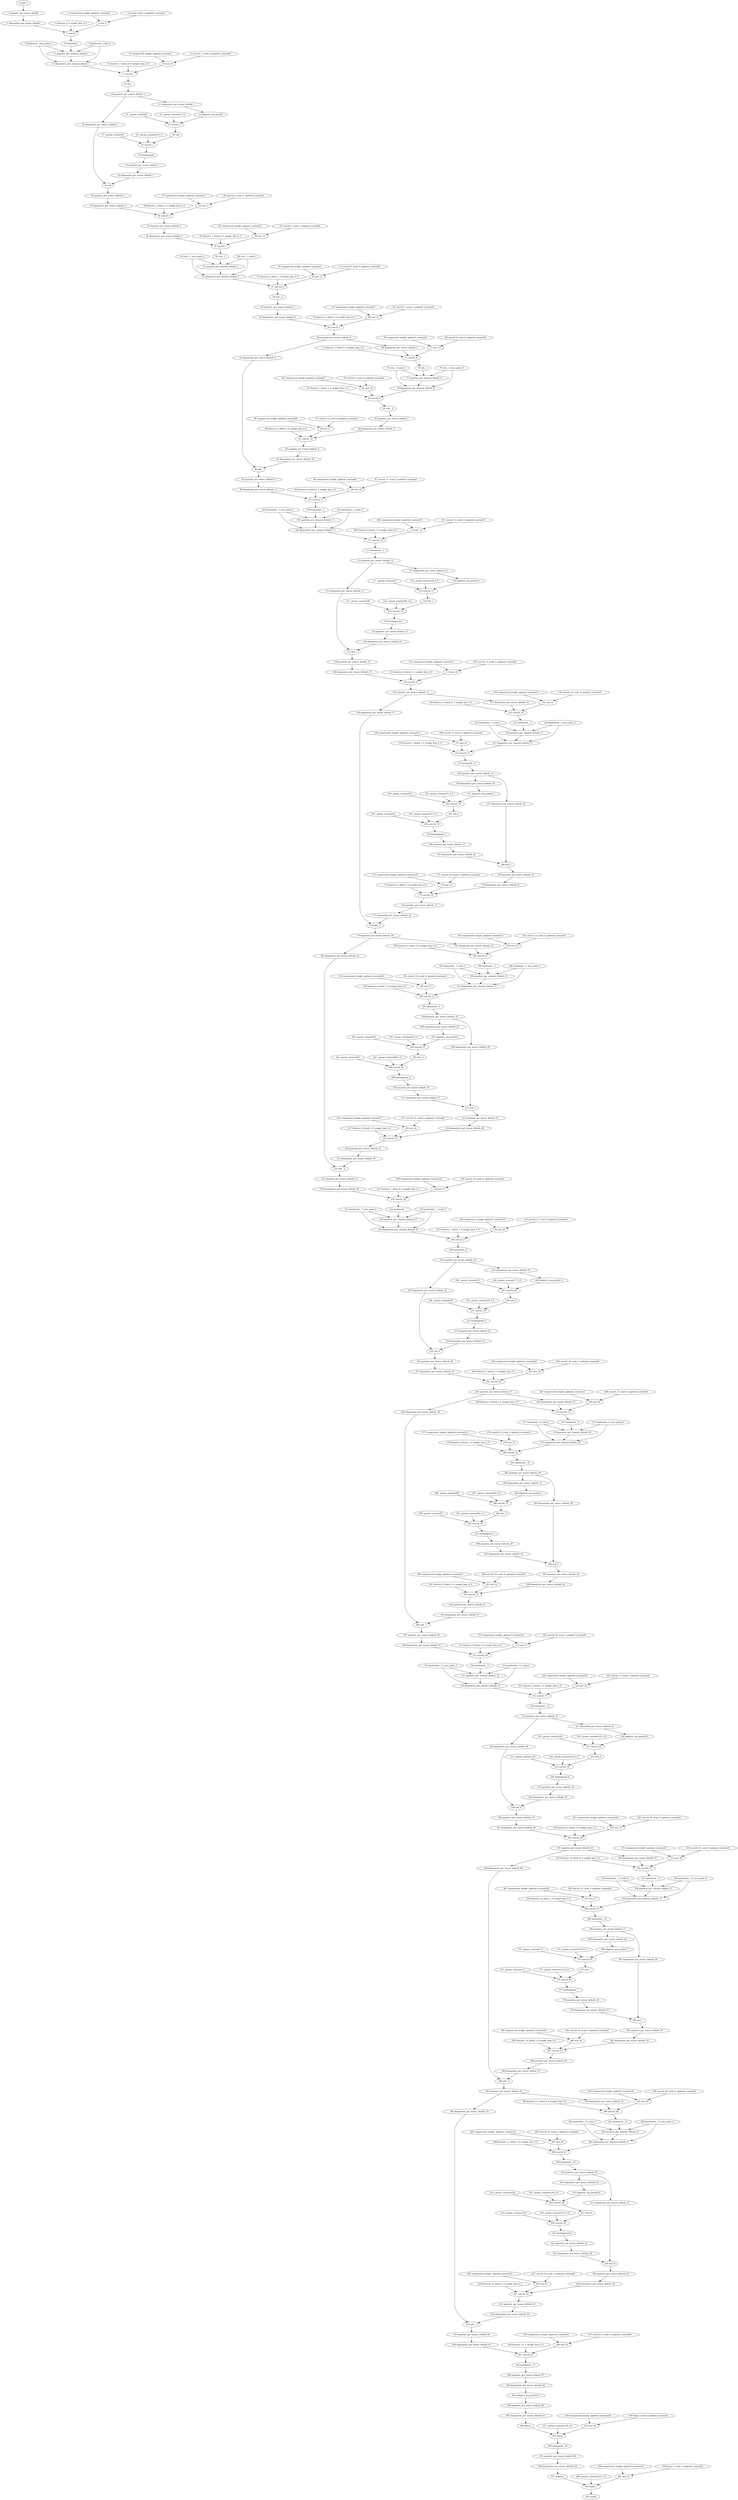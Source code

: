 strict digraph  {
"0 arg0_1" [id=0, type=input];
"1 quantize_per_tensor_default" [id=1, type=quantize_per_tensor];
"2 dequantize_per_tensor_default" [id=2, type=dequantize_per_tensor];
"3 conv2d_scale_0_updated_constant0" [id=3, type=get_attr];
"4 compressed_weight_updated_constant0" [id=4, type=get_attr];
"5 features_0_0_weight_bias_0_0" [id=5, type=get_attr];
"6 mul_9" [id=6, type=call_method];
"7 conv2d" [id=7, type=conv2d];
"8 hardswish__scale_0" [id=8, type=get_attr];
"9 hardswish__zero_point_0" [id=9, type=get_attr];
"10 hardswish_" [id=10, type=hardswish_];
"11 quantize_per_channel_default_1" [id=11, type=quantize_per_channel];
"12 dequantize_per_channel_default_1" [id=12, type=dequantize_per_channel];
"13 conv2d_1_scale_0_updated_constant0" [id=13, type=get_attr];
"14 compressed_weight_updated_constant1" [id=14, type=get_attr];
"15 features_1_block_0_0_weight_bias_0_0" [id=15, type=get_attr];
"16 mul_10" [id=16, type=call_method];
"17 conv2d_1" [id=17, type=conv2d];
"18 relu_" [id=18, type=relu_];
"19 quantize_per_tensor_default_1" [id=19, type=quantize_per_tensor];
"20 dequantize_per_tensor_default_2" [id=20, type=dequantize_per_tensor];
"21 dequantize_per_tensor_default_1" [id=21, type=dequantize_per_tensor];
"22 adaptive_avg_pool2d" [id=22, type=adaptive_avg_pool2d];
"23 _param_constant6" [id=23, type=get_attr];
"24 _param_constant7_0_0" [id=24, type=get_attr];
"25 conv2d_2" [id=25, type=conv2d];
"26 relu" [id=26, type=relu];
"27 _param_constant8" [id=27, type=get_attr];
"28 _param_constant9_0_0" [id=28, type=get_attr];
"29 conv2d_3" [id=29, type=conv2d];
"30 hardsigmoid" [id=30, type=hardsigmoid];
"31 quantize_per_tensor_default_2" [id=31, type=quantize_per_tensor];
"32 dequantize_per_tensor_default_3" [id=32, type=dequantize_per_tensor];
"33 mul" [id=33, type=mul];
"34 quantize_per_tensor_default_3" [id=34, type=quantize_per_tensor];
"35 dequantize_per_tensor_default_4" [id=35, type=dequantize_per_tensor];
"36 conv2d_4_scale_0_updated_constant0" [id=36, type=get_attr];
"37 compressed_weight_updated_constant2" [id=37, type=get_attr];
"38 features_1_block_2_0_weight_bias_0_0" [id=38, type=get_attr];
"39 mul_11" [id=39, type=call_method];
"40 conv2d_4" [id=40, type=conv2d];
"41 quantize_per_tensor_default_4" [id=41, type=quantize_per_tensor];
"42 dequantize_per_tensor_default_5" [id=42, type=dequantize_per_tensor];
"43 conv2d_5_scale_0_updated_constant0" [id=43, type=get_attr];
"44 compressed_weight_updated_constant3" [id=44, type=get_attr];
"45 features_2_block_0_0_weight_bias_0_0" [id=45, type=get_attr];
"46 mul_12" [id=46, type=call_method];
"47 conv2d_5" [id=47, type=conv2d];
"48 relu__1_scale_0" [id=48, type=get_attr];
"49 relu__1_zero_point_0" [id=49, type=get_attr];
"50 relu__1" [id=50, type=relu_];
"51 quantize_per_channel_default_5" [id=51, type=quantize_per_channel];
"52 dequantize_per_channel_default_5" [id=52, type=dequantize_per_channel];
"53 conv2d_6_scale_0_updated_constant0" [id=53, type=get_attr];
"54 compressed_weight_updated_constant4" [id=54, type=get_attr];
"55 features_2_block_1_0_weight_bias_0_0" [id=55, type=get_attr];
"56 mul_13" [id=56, type=call_method];
"57 conv2d_6" [id=57, type=conv2d];
"58 relu__2" [id=58, type=relu_];
"59 quantize_per_tensor_default_5" [id=59, type=quantize_per_tensor];
"60 dequantize_per_tensor_default_6" [id=60, type=dequantize_per_tensor];
"61 conv2d_7_scale_0_updated_constant0" [id=61, type=get_attr];
"62 compressed_weight_updated_constant5" [id=62, type=get_attr];
"63 features_2_block_2_0_weight_bias_0_0" [id=63, type=get_attr];
"64 mul_14" [id=64, type=call_method];
"65 conv2d_7" [id=65, type=conv2d];
"66 quantize_per_tensor_default_6" [id=66, type=quantize_per_tensor];
"67 dequantize_per_tensor_default_8" [id=67, type=dequantize_per_tensor];
"68 dequantize_per_tensor_default_7" [id=68, type=dequantize_per_tensor];
"69 conv2d_8_scale_0_updated_constant0" [id=69, type=get_attr];
"70 compressed_weight_updated_constant6" [id=70, type=get_attr];
"71 features_3_block_0_0_weight_bias_0_0" [id=71, type=get_attr];
"72 mul_15" [id=72, type=call_method];
"73 conv2d_8" [id=73, type=conv2d];
"74 relu__3_scale_0" [id=74, type=get_attr];
"75 relu__3_zero_point_0" [id=75, type=get_attr];
"76 relu__3" [id=76, type=relu_];
"77 quantize_per_channel_default_9" [id=77, type=quantize_per_channel];
"78 dequantize_per_channel_default_9" [id=78, type=dequantize_per_channel];
"79 conv2d_9_scale_0_updated_constant0" [id=79, type=get_attr];
"80 compressed_weight_updated_constant7" [id=80, type=get_attr];
"81 features_3_block_1_0_weight_bias_0_0" [id=81, type=get_attr];
"82 mul_16" [id=82, type=call_method];
"83 conv2d_9" [id=83, type=conv2d];
"84 relu__4" [id=84, type=relu_];
"85 quantize_per_tensor_default_7" [id=85, type=quantize_per_tensor];
"86 dequantize_per_tensor_default_9" [id=86, type=dequantize_per_tensor];
"87 conv2d_10_scale_0_updated_constant0" [id=87, type=get_attr];
"88 compressed_weight_updated_constant8" [id=88, type=get_attr];
"89 features_3_block_2_0_weight_bias_0_0" [id=89, type=get_attr];
"90 mul_17" [id=90, type=call_method];
"91 conv2d_10" [id=91, type=conv2d];
"92 quantize_per_tensor_default_8" [id=92, type=quantize_per_tensor];
"93 dequantize_per_tensor_default_10" [id=93, type=dequantize_per_tensor];
"94 add_" [id=94, type=add_];
"95 quantize_per_tensor_default_9" [id=95, type=quantize_per_tensor];
"96 dequantize_per_tensor_default_11" [id=96, type=dequantize_per_tensor];
"97 conv2d_11_scale_0_updated_constant0" [id=97, type=get_attr];
"98 compressed_weight_updated_constant9" [id=98, type=get_attr];
"99 features_4_block_0_0_weight_bias_0_0" [id=99, type=get_attr];
"100 mul_18" [id=100, type=call_method];
"101 conv2d_11" [id=101, type=conv2d];
"102 hardswish__1_scale_0" [id=102, type=get_attr];
"103 hardswish__1_zero_point_0" [id=103, type=get_attr];
"104 hardswish__1" [id=104, type=hardswish_];
"105 quantize_per_channel_default_13" [id=105, type=quantize_per_channel];
"106 dequantize_per_channel_default_13" [id=106, type=dequantize_per_channel];
"107 conv2d_12_scale_0_updated_constant0" [id=107, type=get_attr];
"108 compressed_weight_updated_constant10" [id=108, type=get_attr];
"109 features_4_block_1_0_weight_bias_0_0" [id=109, type=get_attr];
"110 mul_19" [id=110, type=call_method];
"111 conv2d_12" [id=111, type=conv2d];
"112 hardswish__2" [id=112, type=hardswish_];
"113 quantize_per_tensor_default_10" [id=113, type=quantize_per_tensor];
"114 dequantize_per_tensor_default_13" [id=114, type=dequantize_per_tensor];
"115 dequantize_per_tensor_default_12" [id=115, type=dequantize_per_tensor];
"116 adaptive_avg_pool2d_1" [id=116, type=adaptive_avg_pool2d];
"117 _param_constant37" [id=117, type=get_attr];
"118 _param_constant38_0_0" [id=118, type=get_attr];
"119 conv2d_13" [id=119, type=conv2d];
"120 relu_1" [id=120, type=relu];
"121 _param_constant39" [id=121, type=get_attr];
"122 _param_constant40_0_0" [id=122, type=get_attr];
"123 conv2d_14" [id=123, type=conv2d];
"124 hardsigmoid_1" [id=124, type=hardsigmoid];
"125 quantize_per_tensor_default_11" [id=125, type=quantize_per_tensor];
"126 dequantize_per_tensor_default_14" [id=126, type=dequantize_per_tensor];
"127 mul_1" [id=127, type=mul];
"128 quantize_per_tensor_default_12" [id=128, type=quantize_per_tensor];
"129 dequantize_per_tensor_default_15" [id=129, type=dequantize_per_tensor];
"130 conv2d_15_scale_0_updated_constant0" [id=130, type=get_attr];
"131 compressed_weight_updated_constant11" [id=131, type=get_attr];
"132 features_4_block_3_0_weight_bias_0_0" [id=132, type=get_attr];
"133 mul_20" [id=133, type=call_method];
"134 conv2d_15" [id=134, type=conv2d];
"135 quantize_per_tensor_default_13" [id=135, type=quantize_per_tensor];
"136 dequantize_per_tensor_default_17" [id=136, type=dequantize_per_tensor];
"137 dequantize_per_tensor_default_16" [id=137, type=dequantize_per_tensor];
"138 conv2d_16_scale_0_updated_constant0" [id=138, type=get_attr];
"139 compressed_weight_updated_constant12" [id=139, type=get_attr];
"140 features_5_block_0_0_weight_bias_0_0" [id=140, type=get_attr];
"141 mul_21" [id=141, type=call_method];
"142 conv2d_16" [id=142, type=conv2d];
"143 hardswish__3_scale_0" [id=143, type=get_attr];
"144 hardswish__3_zero_point_0" [id=144, type=get_attr];
"145 hardswish__3" [id=145, type=hardswish_];
"146 quantize_per_channel_default_17" [id=146, type=quantize_per_channel];
"147 dequantize_per_channel_default_17" [id=147, type=dequantize_per_channel];
"148 conv2d_17_scale_0_updated_constant0" [id=148, type=get_attr];
"149 compressed_weight_updated_constant13" [id=149, type=get_attr];
"150 features_5_block_1_0_weight_bias_0_0" [id=150, type=get_attr];
"151 mul_22" [id=151, type=call_method];
"152 conv2d_17" [id=152, type=conv2d];
"153 hardswish__4" [id=153, type=hardswish_];
"154 quantize_per_tensor_default_14" [id=154, type=quantize_per_tensor];
"155 dequantize_per_tensor_default_19" [id=155, type=dequantize_per_tensor];
"156 dequantize_per_tensor_default_18" [id=156, type=dequantize_per_tensor];
"157 adaptive_avg_pool2d_2" [id=157, type=adaptive_avg_pool2d];
"158 _param_constant50" [id=158, type=get_attr];
"159 _param_constant51_0_0" [id=159, type=get_attr];
"160 conv2d_18" [id=160, type=conv2d];
"161 relu_2" [id=161, type=relu];
"162 _param_constant52" [id=162, type=get_attr];
"163 _param_constant53_0_0" [id=163, type=get_attr];
"164 conv2d_19" [id=164, type=conv2d];
"165 hardsigmoid_2" [id=165, type=hardsigmoid];
"166 quantize_per_tensor_default_15" [id=166, type=quantize_per_tensor];
"167 dequantize_per_tensor_default_20" [id=167, type=dequantize_per_tensor];
"168 mul_2" [id=168, type=mul];
"169 quantize_per_tensor_default_16" [id=169, type=quantize_per_tensor];
"170 dequantize_per_tensor_default_21" [id=170, type=dequantize_per_tensor];
"171 conv2d_20_scale_0_updated_constant0" [id=171, type=get_attr];
"172 compressed_weight_updated_constant14" [id=172, type=get_attr];
"173 features_5_block_3_0_weight_bias_0_0" [id=173, type=get_attr];
"174 mul_23" [id=174, type=call_method];
"175 conv2d_20" [id=175, type=conv2d];
"176 quantize_per_tensor_default_17" [id=176, type=quantize_per_tensor];
"177 dequantize_per_tensor_default_22" [id=177, type=dequantize_per_tensor];
"178 add__1" [id=178, type=add_];
"179 quantize_per_tensor_default_18" [id=179, type=quantize_per_tensor];
"180 dequantize_per_tensor_default_24" [id=180, type=dequantize_per_tensor];
"181 dequantize_per_tensor_default_23" [id=181, type=dequantize_per_tensor];
"182 conv2d_21_scale_0_updated_constant0" [id=182, type=get_attr];
"183 compressed_weight_updated_constant15" [id=183, type=get_attr];
"184 features_6_block_0_0_weight_bias_0_0" [id=184, type=get_attr];
"185 mul_24" [id=185, type=call_method];
"186 conv2d_21" [id=186, type=conv2d];
"187 hardswish__5_scale_0" [id=187, type=get_attr];
"188 hardswish__5_zero_point_0" [id=188, type=get_attr];
"189 hardswish__5" [id=189, type=hardswish_];
"190 quantize_per_channel_default_21" [id=190, type=quantize_per_channel];
"191 dequantize_per_channel_default_21" [id=191, type=dequantize_per_channel];
"192 conv2d_22_scale_0_updated_constant0" [id=192, type=get_attr];
"193 compressed_weight_updated_constant16" [id=193, type=get_attr];
"194 features_6_block_1_0_weight_bias_0_0" [id=194, type=get_attr];
"195 mul_25" [id=195, type=call_method];
"196 conv2d_22" [id=196, type=conv2d];
"197 hardswish__6" [id=197, type=hardswish_];
"198 quantize_per_tensor_default_19" [id=198, type=quantize_per_tensor];
"199 dequantize_per_tensor_default_26" [id=199, type=dequantize_per_tensor];
"200 dequantize_per_tensor_default_25" [id=200, type=dequantize_per_tensor];
"201 adaptive_avg_pool2d_3" [id=201, type=adaptive_avg_pool2d];
"202 _param_constant63" [id=202, type=get_attr];
"203 _param_constant64_0_0" [id=203, type=get_attr];
"204 conv2d_23" [id=204, type=conv2d];
"205 relu_3" [id=205, type=relu];
"206 _param_constant65" [id=206, type=get_attr];
"207 _param_constant66_0_0" [id=207, type=get_attr];
"208 conv2d_24" [id=208, type=conv2d];
"209 hardsigmoid_3" [id=209, type=hardsigmoid];
"210 quantize_per_tensor_default_20" [id=210, type=quantize_per_tensor];
"211 dequantize_per_tensor_default_27" [id=211, type=dequantize_per_tensor];
"212 mul_3" [id=212, type=mul];
"213 quantize_per_tensor_default_21" [id=213, type=quantize_per_tensor];
"214 dequantize_per_tensor_default_28" [id=214, type=dequantize_per_tensor];
"215 conv2d_25_scale_0_updated_constant0" [id=215, type=get_attr];
"216 compressed_weight_updated_constant17" [id=216, type=get_attr];
"217 features_6_block_3_0_weight_bias_0_0" [id=217, type=get_attr];
"218 mul_26" [id=218, type=call_method];
"219 conv2d_25" [id=219, type=conv2d];
"220 quantize_per_tensor_default_22" [id=220, type=quantize_per_tensor];
"221 dequantize_per_tensor_default_29" [id=221, type=dequantize_per_tensor];
"222 add__2" [id=222, type=add_];
"223 quantize_per_tensor_default_23" [id=223, type=quantize_per_tensor];
"224 dequantize_per_tensor_default_30" [id=224, type=dequantize_per_tensor];
"225 conv2d_26_scale_0_updated_constant0" [id=225, type=get_attr];
"226 compressed_weight_updated_constant18" [id=226, type=get_attr];
"227 features_7_block_0_0_weight_bias_0_0" [id=227, type=get_attr];
"228 mul_27" [id=228, type=call_method];
"229 conv2d_26" [id=229, type=conv2d];
"230 hardswish__7_scale_0" [id=230, type=get_attr];
"231 hardswish__7_zero_point_0" [id=231, type=get_attr];
"232 hardswish__7" [id=232, type=hardswish_];
"233 quantize_per_channel_default_25" [id=233, type=quantize_per_channel];
"234 dequantize_per_channel_default_25" [id=234, type=dequantize_per_channel];
"235 conv2d_27_scale_0_updated_constant0" [id=235, type=get_attr];
"236 compressed_weight_updated_constant19" [id=236, type=get_attr];
"237 features_7_block_1_0_weight_bias_0_0" [id=237, type=get_attr];
"238 mul_28" [id=238, type=call_method];
"239 conv2d_27" [id=239, type=conv2d];
"240 hardswish__8" [id=240, type=hardswish_];
"241 quantize_per_tensor_default_24" [id=241, type=quantize_per_tensor];
"242 dequantize_per_tensor_default_32" [id=242, type=dequantize_per_tensor];
"243 dequantize_per_tensor_default_31" [id=243, type=dequantize_per_tensor];
"244 adaptive_avg_pool2d_4" [id=244, type=adaptive_avg_pool2d];
"245 _param_constant76" [id=245, type=get_attr];
"246 _param_constant77_0_0" [id=246, type=get_attr];
"247 conv2d_28" [id=247, type=conv2d];
"248 relu_4" [id=248, type=relu];
"249 _param_constant78" [id=249, type=get_attr];
"250 _param_constant79_0_0" [id=250, type=get_attr];
"251 conv2d_29" [id=251, type=conv2d];
"252 hardsigmoid_4" [id=252, type=hardsigmoid];
"253 quantize_per_tensor_default_25" [id=253, type=quantize_per_tensor];
"254 dequantize_per_tensor_default_33" [id=254, type=dequantize_per_tensor];
"255 mul_4" [id=255, type=mul];
"256 quantize_per_tensor_default_26" [id=256, type=quantize_per_tensor];
"257 dequantize_per_tensor_default_34" [id=257, type=dequantize_per_tensor];
"258 conv2d_30_scale_0_updated_constant0" [id=258, type=get_attr];
"259 compressed_weight_updated_constant20" [id=259, type=get_attr];
"260 features_7_block_3_0_weight_bias_0_0" [id=260, type=get_attr];
"261 mul_29" [id=261, type=call_method];
"262 conv2d_30" [id=262, type=conv2d];
"263 quantize_per_tensor_default_27" [id=263, type=quantize_per_tensor];
"264 dequantize_per_tensor_default_36" [id=264, type=dequantize_per_tensor];
"265 dequantize_per_tensor_default_35" [id=265, type=dequantize_per_tensor];
"266 conv2d_31_scale_0_updated_constant0" [id=266, type=get_attr];
"267 compressed_weight_updated_constant21" [id=267, type=get_attr];
"268 features_8_block_0_0_weight_bias_0_0" [id=268, type=get_attr];
"269 mul_30" [id=269, type=call_method];
"270 conv2d_31" [id=270, type=conv2d];
"271 hardswish__9_scale_0" [id=271, type=get_attr];
"272 hardswish__9_zero_point_0" [id=272, type=get_attr];
"273 hardswish__9" [id=273, type=hardswish_];
"274 quantize_per_channel_default_29" [id=274, type=quantize_per_channel];
"275 dequantize_per_channel_default_29" [id=275, type=dequantize_per_channel];
"276 conv2d_32_scale_0_updated_constant0" [id=276, type=get_attr];
"277 compressed_weight_updated_constant22" [id=277, type=get_attr];
"278 features_8_block_1_0_weight_bias_0_0" [id=278, type=get_attr];
"279 mul_31" [id=279, type=call_method];
"280 conv2d_32" [id=280, type=conv2d];
"281 hardswish__10" [id=281, type=hardswish_];
"282 quantize_per_tensor_default_28" [id=282, type=quantize_per_tensor];
"283 dequantize_per_tensor_default_38" [id=283, type=dequantize_per_tensor];
"284 dequantize_per_tensor_default_37" [id=284, type=dequantize_per_tensor];
"285 adaptive_avg_pool2d_5" [id=285, type=adaptive_avg_pool2d];
"286 _param_constant89" [id=286, type=get_attr];
"287 _param_constant90_0_0" [id=287, type=get_attr];
"288 conv2d_33" [id=288, type=conv2d];
"289 relu_5" [id=289, type=relu];
"290 _param_constant91" [id=290, type=get_attr];
"291 _param_constant92_0_0" [id=291, type=get_attr];
"292 conv2d_34" [id=292, type=conv2d];
"293 hardsigmoid_5" [id=293, type=hardsigmoid];
"294 quantize_per_tensor_default_29" [id=294, type=quantize_per_tensor];
"295 dequantize_per_tensor_default_39" [id=295, type=dequantize_per_tensor];
"296 mul_5" [id=296, type=mul];
"297 quantize_per_tensor_default_30" [id=297, type=quantize_per_tensor];
"298 dequantize_per_tensor_default_40" [id=298, type=dequantize_per_tensor];
"299 conv2d_35_scale_0_updated_constant0" [id=299, type=get_attr];
"300 compressed_weight_updated_constant23" [id=300, type=get_attr];
"301 features_8_block_3_0_weight_bias_0_0" [id=301, type=get_attr];
"302 mul_32" [id=302, type=call_method];
"303 conv2d_35" [id=303, type=conv2d];
"304 quantize_per_tensor_default_31" [id=304, type=quantize_per_tensor];
"305 dequantize_per_tensor_default_41" [id=305, type=dequantize_per_tensor];
"306 add__3" [id=306, type=add_];
"307 quantize_per_tensor_default_32" [id=307, type=quantize_per_tensor];
"308 dequantize_per_tensor_default_42" [id=308, type=dequantize_per_tensor];
"309 conv2d_36_scale_0_updated_constant0" [id=309, type=get_attr];
"310 compressed_weight_updated_constant24" [id=310, type=get_attr];
"311 features_9_block_0_0_weight_bias_0_0" [id=311, type=get_attr];
"312 mul_33" [id=312, type=call_method];
"313 conv2d_36" [id=313, type=conv2d];
"314 hardswish__11_scale_0" [id=314, type=get_attr];
"315 hardswish__11_zero_point_0" [id=315, type=get_attr];
"316 hardswish__11" [id=316, type=hardswish_];
"317 quantize_per_channel_default_33" [id=317, type=quantize_per_channel];
"318 dequantize_per_channel_default_33" [id=318, type=dequantize_per_channel];
"319 conv2d_37_scale_0_updated_constant0" [id=319, type=get_attr];
"320 compressed_weight_updated_constant25" [id=320, type=get_attr];
"321 features_9_block_1_0_weight_bias_0_0" [id=321, type=get_attr];
"322 mul_34" [id=322, type=call_method];
"323 conv2d_37" [id=323, type=conv2d];
"324 hardswish__12" [id=324, type=hardswish_];
"325 quantize_per_tensor_default_33" [id=325, type=quantize_per_tensor];
"326 dequantize_per_tensor_default_44" [id=326, type=dequantize_per_tensor];
"327 dequantize_per_tensor_default_43" [id=327, type=dequantize_per_tensor];
"328 adaptive_avg_pool2d_6" [id=328, type=adaptive_avg_pool2d];
"329 _param_constant102" [id=329, type=get_attr];
"330 _param_constant103_0_0" [id=330, type=get_attr];
"331 conv2d_38" [id=331, type=conv2d];
"332 relu_6" [id=332, type=relu];
"333 _param_constant104" [id=333, type=get_attr];
"334 _param_constant105_0_0" [id=334, type=get_attr];
"335 conv2d_39" [id=335, type=conv2d];
"336 hardsigmoid_6" [id=336, type=hardsigmoid];
"337 quantize_per_tensor_default_34" [id=337, type=quantize_per_tensor];
"338 dequantize_per_tensor_default_45" [id=338, type=dequantize_per_tensor];
"339 mul_6" [id=339, type=mul];
"340 quantize_per_tensor_default_35" [id=340, type=quantize_per_tensor];
"341 dequantize_per_tensor_default_46" [id=341, type=dequantize_per_tensor];
"342 conv2d_40_scale_0_updated_constant0" [id=342, type=get_attr];
"343 compressed_weight_updated_constant26" [id=343, type=get_attr];
"344 features_9_block_3_0_weight_bias_0_0" [id=344, type=get_attr];
"345 mul_35" [id=345, type=call_method];
"346 conv2d_40" [id=346, type=conv2d];
"347 quantize_per_tensor_default_36" [id=347, type=quantize_per_tensor];
"348 dequantize_per_tensor_default_48" [id=348, type=dequantize_per_tensor];
"349 dequantize_per_tensor_default_47" [id=349, type=dequantize_per_tensor];
"350 conv2d_41_scale_0_updated_constant0" [id=350, type=get_attr];
"351 compressed_weight_updated_constant27" [id=351, type=get_attr];
"352 features_10_block_0_0_weight_bias_0_0" [id=352, type=get_attr];
"353 mul_36" [id=353, type=call_method];
"354 conv2d_41" [id=354, type=conv2d];
"355 hardswish__13_scale_0" [id=355, type=get_attr];
"356 hardswish__13_zero_point_0" [id=356, type=get_attr];
"357 hardswish__13" [id=357, type=hardswish_];
"358 quantize_per_channel_default_37" [id=358, type=quantize_per_channel];
"359 dequantize_per_channel_default_37" [id=359, type=dequantize_per_channel];
"360 conv2d_42_scale_0_updated_constant0" [id=360, type=get_attr];
"361 compressed_weight_updated_constant28" [id=361, type=get_attr];
"362 features_10_block_1_0_weight_bias_0_0" [id=362, type=get_attr];
"363 mul_37" [id=363, type=call_method];
"364 conv2d_42" [id=364, type=conv2d];
"365 hardswish__14" [id=365, type=hardswish_];
"366 quantize_per_tensor_default_37" [id=366, type=quantize_per_tensor];
"367 dequantize_per_tensor_default_50" [id=367, type=dequantize_per_tensor];
"368 dequantize_per_tensor_default_49" [id=368, type=dequantize_per_tensor];
"369 adaptive_avg_pool2d_7" [id=369, type=adaptive_avg_pool2d];
"370 _param_constant115" [id=370, type=get_attr];
"371 _param_constant116_0_0" [id=371, type=get_attr];
"372 conv2d_43" [id=372, type=conv2d];
"373 relu_7" [id=373, type=relu];
"374 _param_constant117" [id=374, type=get_attr];
"375 _param_constant118_0_0" [id=375, type=get_attr];
"376 conv2d_44" [id=376, type=conv2d];
"377 hardsigmoid_7" [id=377, type=hardsigmoid];
"378 quantize_per_tensor_default_38" [id=378, type=quantize_per_tensor];
"379 dequantize_per_tensor_default_51" [id=379, type=dequantize_per_tensor];
"380 mul_7" [id=380, type=mul];
"381 quantize_per_tensor_default_39" [id=381, type=quantize_per_tensor];
"382 dequantize_per_tensor_default_52" [id=382, type=dequantize_per_tensor];
"383 conv2d_45_scale_0_updated_constant0" [id=383, type=get_attr];
"384 compressed_weight_updated_constant29" [id=384, type=get_attr];
"385 features_10_block_3_0_weight_bias_0_0" [id=385, type=get_attr];
"386 mul_38" [id=386, type=call_method];
"387 conv2d_45" [id=387, type=conv2d];
"388 quantize_per_tensor_default_40" [id=388, type=quantize_per_tensor];
"389 dequantize_per_tensor_default_53" [id=389, type=dequantize_per_tensor];
"390 add__4" [id=390, type=add_];
"391 quantize_per_tensor_default_41" [id=391, type=quantize_per_tensor];
"392 dequantize_per_tensor_default_55" [id=392, type=dequantize_per_tensor];
"393 dequantize_per_tensor_default_54" [id=393, type=dequantize_per_tensor];
"394 conv2d_46_scale_0_updated_constant0" [id=394, type=get_attr];
"395 compressed_weight_updated_constant30" [id=395, type=get_attr];
"396 features_11_block_0_0_weight_bias_0_0" [id=396, type=get_attr];
"397 mul_39" [id=397, type=call_method];
"398 conv2d_46" [id=398, type=conv2d];
"399 hardswish__15_scale_0" [id=399, type=get_attr];
"400 hardswish__15_zero_point_0" [id=400, type=get_attr];
"401 hardswish__15" [id=401, type=hardswish_];
"402 quantize_per_channel_default_41" [id=402, type=quantize_per_channel];
"403 dequantize_per_channel_default_41" [id=403, type=dequantize_per_channel];
"404 conv2d_47_scale_0_updated_constant0" [id=404, type=get_attr];
"405 compressed_weight_updated_constant31" [id=405, type=get_attr];
"406 features_11_block_1_0_weight_bias_0_0" [id=406, type=get_attr];
"407 mul_40" [id=407, type=call_method];
"408 conv2d_47" [id=408, type=conv2d];
"409 hardswish__16" [id=409, type=hardswish_];
"410 quantize_per_tensor_default_42" [id=410, type=quantize_per_tensor];
"411 dequantize_per_tensor_default_57" [id=411, type=dequantize_per_tensor];
"412 dequantize_per_tensor_default_56" [id=412, type=dequantize_per_tensor];
"413 adaptive_avg_pool2d_8" [id=413, type=adaptive_avg_pool2d];
"414 _param_constant128" [id=414, type=get_attr];
"415 _param_constant129_0_0" [id=415, type=get_attr];
"416 conv2d_48" [id=416, type=conv2d];
"417 relu_8" [id=417, type=relu];
"418 _param_constant130" [id=418, type=get_attr];
"419 _param_constant131_0_0" [id=419, type=get_attr];
"420 conv2d_49" [id=420, type=conv2d];
"421 hardsigmoid_8" [id=421, type=hardsigmoid];
"422 quantize_per_tensor_default_43" [id=422, type=quantize_per_tensor];
"423 dequantize_per_tensor_default_58" [id=423, type=dequantize_per_tensor];
"424 mul_8" [id=424, type=mul];
"425 quantize_per_tensor_default_44" [id=425, type=quantize_per_tensor];
"426 dequantize_per_tensor_default_59" [id=426, type=dequantize_per_tensor];
"427 conv2d_50_scale_0_updated_constant0" [id=427, type=get_attr];
"428 compressed_weight_updated_constant32" [id=428, type=get_attr];
"429 features_11_block_3_0_weight_bias_0_0" [id=429, type=get_attr];
"430 mul_41" [id=430, type=call_method];
"431 conv2d_50" [id=431, type=conv2d];
"432 quantize_per_tensor_default_45" [id=432, type=quantize_per_tensor];
"433 dequantize_per_tensor_default_60" [id=433, type=dequantize_per_tensor];
"434 add__5" [id=434, type=add_];
"435 quantize_per_tensor_default_46" [id=435, type=quantize_per_tensor];
"436 dequantize_per_tensor_default_61" [id=436, type=dequantize_per_tensor];
"437 conv2d_51_scale_0_updated_constant0" [id=437, type=get_attr];
"438 compressed_weight_updated_constant33" [id=438, type=get_attr];
"439 features_12_0_weight_bias_0_0" [id=439, type=get_attr];
"440 mul_42" [id=440, type=call_method];
"441 conv2d_51" [id=441, type=conv2d];
"442 hardswish__17" [id=442, type=hardswish_];
"443 quantize_per_tensor_default_47" [id=443, type=quantize_per_tensor];
"444 dequantize_per_tensor_default_62" [id=444, type=dequantize_per_tensor];
"445 adaptive_avg_pool2d_9" [id=445, type=adaptive_avg_pool2d];
"446 quantize_per_tensor_default_48" [id=446, type=quantize_per_tensor];
"447 dequantize_per_tensor_default_63" [id=447, type=dequantize_per_tensor];
"448 flatten" [id=448, type=flatten];
"449 linear_scale_0_updated_constant0" [id=449, type=get_attr];
"450 compressed_weight_updated_constant34" [id=450, type=get_attr];
"451 _param_constant139_0_0" [id=451, type=get_attr];
"452 mul_43" [id=452, type=call_method];
"453 linear" [id=453, type=linear];
"454 hardswish__18" [id=454, type=hardswish_];
"455 quantize_per_tensor_default_49" [id=455, type=quantize_per_tensor];
"456 dequantize_per_tensor_default_64" [id=456, type=dequantize_per_tensor];
"457 dropout_" [id=457, type=dropout_];
"458 linear_1_scale_0_updated_constant0" [id=458, type=get_attr];
"459 compressed_weight_updated_constant35" [id=459, type=get_attr];
"460 _param_constant141_0_0" [id=460, type=get_attr];
"461 mul_44" [id=461, type=call_method];
"462 linear_1" [id=462, type=linear];
"463 output" [id=463, type=output];
"0 arg0_1" -> "1 quantize_per_tensor_default";
"1 quantize_per_tensor_default" -> "2 dequantize_per_tensor_default";
"2 dequantize_per_tensor_default" -> "7 conv2d";
"3 conv2d_scale_0_updated_constant0" -> "6 mul_9";
"4 compressed_weight_updated_constant0" -> "6 mul_9";
"5 features_0_0_weight_bias_0_0" -> "7 conv2d";
"6 mul_9" -> "7 conv2d";
"7 conv2d" -> "10 hardswish_";
"8 hardswish__scale_0" -> "11 quantize_per_channel_default_1";
"8 hardswish__scale_0" -> "12 dequantize_per_channel_default_1";
"9 hardswish__zero_point_0" -> "11 quantize_per_channel_default_1";
"9 hardswish__zero_point_0" -> "12 dequantize_per_channel_default_1";
"10 hardswish_" -> "11 quantize_per_channel_default_1";
"11 quantize_per_channel_default_1" -> "12 dequantize_per_channel_default_1";
"12 dequantize_per_channel_default_1" -> "17 conv2d_1";
"13 conv2d_1_scale_0_updated_constant0" -> "16 mul_10";
"14 compressed_weight_updated_constant1" -> "16 mul_10";
"15 features_1_block_0_0_weight_bias_0_0" -> "17 conv2d_1";
"16 mul_10" -> "17 conv2d_1";
"17 conv2d_1" -> "18 relu_";
"18 relu_" -> "19 quantize_per_tensor_default_1";
"19 quantize_per_tensor_default_1" -> "20 dequantize_per_tensor_default_2";
"19 quantize_per_tensor_default_1" -> "21 dequantize_per_tensor_default_1";
"20 dequantize_per_tensor_default_2" -> "33 mul";
"21 dequantize_per_tensor_default_1" -> "22 adaptive_avg_pool2d";
"22 adaptive_avg_pool2d" -> "25 conv2d_2";
"23 _param_constant6" -> "25 conv2d_2";
"24 _param_constant7_0_0" -> "25 conv2d_2";
"25 conv2d_2" -> "26 relu";
"26 relu" -> "29 conv2d_3";
"27 _param_constant8" -> "29 conv2d_3";
"28 _param_constant9_0_0" -> "29 conv2d_3";
"29 conv2d_3" -> "30 hardsigmoid";
"30 hardsigmoid" -> "31 quantize_per_tensor_default_2";
"31 quantize_per_tensor_default_2" -> "32 dequantize_per_tensor_default_3";
"32 dequantize_per_tensor_default_3" -> "33 mul";
"33 mul" -> "34 quantize_per_tensor_default_3";
"34 quantize_per_tensor_default_3" -> "35 dequantize_per_tensor_default_4";
"35 dequantize_per_tensor_default_4" -> "40 conv2d_4";
"36 conv2d_4_scale_0_updated_constant0" -> "39 mul_11";
"37 compressed_weight_updated_constant2" -> "39 mul_11";
"38 features_1_block_2_0_weight_bias_0_0" -> "40 conv2d_4";
"39 mul_11" -> "40 conv2d_4";
"40 conv2d_4" -> "41 quantize_per_tensor_default_4";
"41 quantize_per_tensor_default_4" -> "42 dequantize_per_tensor_default_5";
"42 dequantize_per_tensor_default_5" -> "47 conv2d_5";
"43 conv2d_5_scale_0_updated_constant0" -> "46 mul_12";
"44 compressed_weight_updated_constant3" -> "46 mul_12";
"45 features_2_block_0_0_weight_bias_0_0" -> "47 conv2d_5";
"46 mul_12" -> "47 conv2d_5";
"47 conv2d_5" -> "50 relu__1";
"48 relu__1_scale_0" -> "51 quantize_per_channel_default_5";
"48 relu__1_scale_0" -> "52 dequantize_per_channel_default_5";
"49 relu__1_zero_point_0" -> "51 quantize_per_channel_default_5";
"49 relu__1_zero_point_0" -> "52 dequantize_per_channel_default_5";
"50 relu__1" -> "51 quantize_per_channel_default_5";
"51 quantize_per_channel_default_5" -> "52 dequantize_per_channel_default_5";
"52 dequantize_per_channel_default_5" -> "57 conv2d_6";
"53 conv2d_6_scale_0_updated_constant0" -> "56 mul_13";
"54 compressed_weight_updated_constant4" -> "56 mul_13";
"55 features_2_block_1_0_weight_bias_0_0" -> "57 conv2d_6";
"56 mul_13" -> "57 conv2d_6";
"57 conv2d_6" -> "58 relu__2";
"58 relu__2" -> "59 quantize_per_tensor_default_5";
"59 quantize_per_tensor_default_5" -> "60 dequantize_per_tensor_default_6";
"60 dequantize_per_tensor_default_6" -> "65 conv2d_7";
"61 conv2d_7_scale_0_updated_constant0" -> "64 mul_14";
"62 compressed_weight_updated_constant5" -> "64 mul_14";
"63 features_2_block_2_0_weight_bias_0_0" -> "65 conv2d_7";
"64 mul_14" -> "65 conv2d_7";
"65 conv2d_7" -> "66 quantize_per_tensor_default_6";
"66 quantize_per_tensor_default_6" -> "67 dequantize_per_tensor_default_8";
"66 quantize_per_tensor_default_6" -> "68 dequantize_per_tensor_default_7";
"67 dequantize_per_tensor_default_8" -> "94 add_";
"68 dequantize_per_tensor_default_7" -> "73 conv2d_8";
"69 conv2d_8_scale_0_updated_constant0" -> "72 mul_15";
"70 compressed_weight_updated_constant6" -> "72 mul_15";
"71 features_3_block_0_0_weight_bias_0_0" -> "73 conv2d_8";
"72 mul_15" -> "73 conv2d_8";
"73 conv2d_8" -> "76 relu__3";
"74 relu__3_scale_0" -> "77 quantize_per_channel_default_9";
"74 relu__3_scale_0" -> "78 dequantize_per_channel_default_9";
"75 relu__3_zero_point_0" -> "77 quantize_per_channel_default_9";
"75 relu__3_zero_point_0" -> "78 dequantize_per_channel_default_9";
"76 relu__3" -> "77 quantize_per_channel_default_9";
"77 quantize_per_channel_default_9" -> "78 dequantize_per_channel_default_9";
"78 dequantize_per_channel_default_9" -> "83 conv2d_9";
"79 conv2d_9_scale_0_updated_constant0" -> "82 mul_16";
"80 compressed_weight_updated_constant7" -> "82 mul_16";
"81 features_3_block_1_0_weight_bias_0_0" -> "83 conv2d_9";
"82 mul_16" -> "83 conv2d_9";
"83 conv2d_9" -> "84 relu__4";
"84 relu__4" -> "85 quantize_per_tensor_default_7";
"85 quantize_per_tensor_default_7" -> "86 dequantize_per_tensor_default_9";
"86 dequantize_per_tensor_default_9" -> "91 conv2d_10";
"87 conv2d_10_scale_0_updated_constant0" -> "90 mul_17";
"88 compressed_weight_updated_constant8" -> "90 mul_17";
"89 features_3_block_2_0_weight_bias_0_0" -> "91 conv2d_10";
"90 mul_17" -> "91 conv2d_10";
"91 conv2d_10" -> "92 quantize_per_tensor_default_8";
"92 quantize_per_tensor_default_8" -> "93 dequantize_per_tensor_default_10";
"93 dequantize_per_tensor_default_10" -> "94 add_";
"94 add_" -> "95 quantize_per_tensor_default_9";
"95 quantize_per_tensor_default_9" -> "96 dequantize_per_tensor_default_11";
"96 dequantize_per_tensor_default_11" -> "101 conv2d_11";
"97 conv2d_11_scale_0_updated_constant0" -> "100 mul_18";
"98 compressed_weight_updated_constant9" -> "100 mul_18";
"99 features_4_block_0_0_weight_bias_0_0" -> "101 conv2d_11";
"100 mul_18" -> "101 conv2d_11";
"101 conv2d_11" -> "104 hardswish__1";
"102 hardswish__1_scale_0" -> "105 quantize_per_channel_default_13";
"102 hardswish__1_scale_0" -> "106 dequantize_per_channel_default_13";
"103 hardswish__1_zero_point_0" -> "105 quantize_per_channel_default_13";
"103 hardswish__1_zero_point_0" -> "106 dequantize_per_channel_default_13";
"104 hardswish__1" -> "105 quantize_per_channel_default_13";
"105 quantize_per_channel_default_13" -> "106 dequantize_per_channel_default_13";
"106 dequantize_per_channel_default_13" -> "111 conv2d_12";
"107 conv2d_12_scale_0_updated_constant0" -> "110 mul_19";
"108 compressed_weight_updated_constant10" -> "110 mul_19";
"109 features_4_block_1_0_weight_bias_0_0" -> "111 conv2d_12";
"110 mul_19" -> "111 conv2d_12";
"111 conv2d_12" -> "112 hardswish__2";
"112 hardswish__2" -> "113 quantize_per_tensor_default_10";
"113 quantize_per_tensor_default_10" -> "114 dequantize_per_tensor_default_13";
"113 quantize_per_tensor_default_10" -> "115 dequantize_per_tensor_default_12";
"114 dequantize_per_tensor_default_13" -> "127 mul_1";
"115 dequantize_per_tensor_default_12" -> "116 adaptive_avg_pool2d_1";
"116 adaptive_avg_pool2d_1" -> "119 conv2d_13";
"117 _param_constant37" -> "119 conv2d_13";
"118 _param_constant38_0_0" -> "119 conv2d_13";
"119 conv2d_13" -> "120 relu_1";
"120 relu_1" -> "123 conv2d_14";
"121 _param_constant39" -> "123 conv2d_14";
"122 _param_constant40_0_0" -> "123 conv2d_14";
"123 conv2d_14" -> "124 hardsigmoid_1";
"124 hardsigmoid_1" -> "125 quantize_per_tensor_default_11";
"125 quantize_per_tensor_default_11" -> "126 dequantize_per_tensor_default_14";
"126 dequantize_per_tensor_default_14" -> "127 mul_1";
"127 mul_1" -> "128 quantize_per_tensor_default_12";
"128 quantize_per_tensor_default_12" -> "129 dequantize_per_tensor_default_15";
"129 dequantize_per_tensor_default_15" -> "134 conv2d_15";
"130 conv2d_15_scale_0_updated_constant0" -> "133 mul_20";
"131 compressed_weight_updated_constant11" -> "133 mul_20";
"132 features_4_block_3_0_weight_bias_0_0" -> "134 conv2d_15";
"133 mul_20" -> "134 conv2d_15";
"134 conv2d_15" -> "135 quantize_per_tensor_default_13";
"135 quantize_per_tensor_default_13" -> "136 dequantize_per_tensor_default_17";
"135 quantize_per_tensor_default_13" -> "137 dequantize_per_tensor_default_16";
"136 dequantize_per_tensor_default_17" -> "178 add__1";
"137 dequantize_per_tensor_default_16" -> "142 conv2d_16";
"138 conv2d_16_scale_0_updated_constant0" -> "141 mul_21";
"139 compressed_weight_updated_constant12" -> "141 mul_21";
"140 features_5_block_0_0_weight_bias_0_0" -> "142 conv2d_16";
"141 mul_21" -> "142 conv2d_16";
"142 conv2d_16" -> "145 hardswish__3";
"143 hardswish__3_scale_0" -> "146 quantize_per_channel_default_17";
"143 hardswish__3_scale_0" -> "147 dequantize_per_channel_default_17";
"144 hardswish__3_zero_point_0" -> "146 quantize_per_channel_default_17";
"144 hardswish__3_zero_point_0" -> "147 dequantize_per_channel_default_17";
"145 hardswish__3" -> "146 quantize_per_channel_default_17";
"146 quantize_per_channel_default_17" -> "147 dequantize_per_channel_default_17";
"147 dequantize_per_channel_default_17" -> "152 conv2d_17";
"148 conv2d_17_scale_0_updated_constant0" -> "151 mul_22";
"149 compressed_weight_updated_constant13" -> "151 mul_22";
"150 features_5_block_1_0_weight_bias_0_0" -> "152 conv2d_17";
"151 mul_22" -> "152 conv2d_17";
"152 conv2d_17" -> "153 hardswish__4";
"153 hardswish__4" -> "154 quantize_per_tensor_default_14";
"154 quantize_per_tensor_default_14" -> "155 dequantize_per_tensor_default_19";
"154 quantize_per_tensor_default_14" -> "156 dequantize_per_tensor_default_18";
"155 dequantize_per_tensor_default_19" -> "168 mul_2";
"156 dequantize_per_tensor_default_18" -> "157 adaptive_avg_pool2d_2";
"157 adaptive_avg_pool2d_2" -> "160 conv2d_18";
"158 _param_constant50" -> "160 conv2d_18";
"159 _param_constant51_0_0" -> "160 conv2d_18";
"160 conv2d_18" -> "161 relu_2";
"161 relu_2" -> "164 conv2d_19";
"162 _param_constant52" -> "164 conv2d_19";
"163 _param_constant53_0_0" -> "164 conv2d_19";
"164 conv2d_19" -> "165 hardsigmoid_2";
"165 hardsigmoid_2" -> "166 quantize_per_tensor_default_15";
"166 quantize_per_tensor_default_15" -> "167 dequantize_per_tensor_default_20";
"167 dequantize_per_tensor_default_20" -> "168 mul_2";
"168 mul_2" -> "169 quantize_per_tensor_default_16";
"169 quantize_per_tensor_default_16" -> "170 dequantize_per_tensor_default_21";
"170 dequantize_per_tensor_default_21" -> "175 conv2d_20";
"171 conv2d_20_scale_0_updated_constant0" -> "174 mul_23";
"172 compressed_weight_updated_constant14" -> "174 mul_23";
"173 features_5_block_3_0_weight_bias_0_0" -> "175 conv2d_20";
"174 mul_23" -> "175 conv2d_20";
"175 conv2d_20" -> "176 quantize_per_tensor_default_17";
"176 quantize_per_tensor_default_17" -> "177 dequantize_per_tensor_default_22";
"177 dequantize_per_tensor_default_22" -> "178 add__1";
"178 add__1" -> "179 quantize_per_tensor_default_18";
"179 quantize_per_tensor_default_18" -> "180 dequantize_per_tensor_default_24";
"179 quantize_per_tensor_default_18" -> "181 dequantize_per_tensor_default_23";
"180 dequantize_per_tensor_default_24" -> "222 add__2";
"181 dequantize_per_tensor_default_23" -> "186 conv2d_21";
"182 conv2d_21_scale_0_updated_constant0" -> "185 mul_24";
"183 compressed_weight_updated_constant15" -> "185 mul_24";
"184 features_6_block_0_0_weight_bias_0_0" -> "186 conv2d_21";
"185 mul_24" -> "186 conv2d_21";
"186 conv2d_21" -> "189 hardswish__5";
"187 hardswish__5_scale_0" -> "190 quantize_per_channel_default_21";
"187 hardswish__5_scale_0" -> "191 dequantize_per_channel_default_21";
"188 hardswish__5_zero_point_0" -> "190 quantize_per_channel_default_21";
"188 hardswish__5_zero_point_0" -> "191 dequantize_per_channel_default_21";
"189 hardswish__5" -> "190 quantize_per_channel_default_21";
"190 quantize_per_channel_default_21" -> "191 dequantize_per_channel_default_21";
"191 dequantize_per_channel_default_21" -> "196 conv2d_22";
"192 conv2d_22_scale_0_updated_constant0" -> "195 mul_25";
"193 compressed_weight_updated_constant16" -> "195 mul_25";
"194 features_6_block_1_0_weight_bias_0_0" -> "196 conv2d_22";
"195 mul_25" -> "196 conv2d_22";
"196 conv2d_22" -> "197 hardswish__6";
"197 hardswish__6" -> "198 quantize_per_tensor_default_19";
"198 quantize_per_tensor_default_19" -> "199 dequantize_per_tensor_default_26";
"198 quantize_per_tensor_default_19" -> "200 dequantize_per_tensor_default_25";
"199 dequantize_per_tensor_default_26" -> "212 mul_3";
"200 dequantize_per_tensor_default_25" -> "201 adaptive_avg_pool2d_3";
"201 adaptive_avg_pool2d_3" -> "204 conv2d_23";
"202 _param_constant63" -> "204 conv2d_23";
"203 _param_constant64_0_0" -> "204 conv2d_23";
"204 conv2d_23" -> "205 relu_3";
"205 relu_3" -> "208 conv2d_24";
"206 _param_constant65" -> "208 conv2d_24";
"207 _param_constant66_0_0" -> "208 conv2d_24";
"208 conv2d_24" -> "209 hardsigmoid_3";
"209 hardsigmoid_3" -> "210 quantize_per_tensor_default_20";
"210 quantize_per_tensor_default_20" -> "211 dequantize_per_tensor_default_27";
"211 dequantize_per_tensor_default_27" -> "212 mul_3";
"212 mul_3" -> "213 quantize_per_tensor_default_21";
"213 quantize_per_tensor_default_21" -> "214 dequantize_per_tensor_default_28";
"214 dequantize_per_tensor_default_28" -> "219 conv2d_25";
"215 conv2d_25_scale_0_updated_constant0" -> "218 mul_26";
"216 compressed_weight_updated_constant17" -> "218 mul_26";
"217 features_6_block_3_0_weight_bias_0_0" -> "219 conv2d_25";
"218 mul_26" -> "219 conv2d_25";
"219 conv2d_25" -> "220 quantize_per_tensor_default_22";
"220 quantize_per_tensor_default_22" -> "221 dequantize_per_tensor_default_29";
"221 dequantize_per_tensor_default_29" -> "222 add__2";
"222 add__2" -> "223 quantize_per_tensor_default_23";
"223 quantize_per_tensor_default_23" -> "224 dequantize_per_tensor_default_30";
"224 dequantize_per_tensor_default_30" -> "229 conv2d_26";
"225 conv2d_26_scale_0_updated_constant0" -> "228 mul_27";
"226 compressed_weight_updated_constant18" -> "228 mul_27";
"227 features_7_block_0_0_weight_bias_0_0" -> "229 conv2d_26";
"228 mul_27" -> "229 conv2d_26";
"229 conv2d_26" -> "232 hardswish__7";
"230 hardswish__7_scale_0" -> "233 quantize_per_channel_default_25";
"230 hardswish__7_scale_0" -> "234 dequantize_per_channel_default_25";
"231 hardswish__7_zero_point_0" -> "233 quantize_per_channel_default_25";
"231 hardswish__7_zero_point_0" -> "234 dequantize_per_channel_default_25";
"232 hardswish__7" -> "233 quantize_per_channel_default_25";
"233 quantize_per_channel_default_25" -> "234 dequantize_per_channel_default_25";
"234 dequantize_per_channel_default_25" -> "239 conv2d_27";
"235 conv2d_27_scale_0_updated_constant0" -> "238 mul_28";
"236 compressed_weight_updated_constant19" -> "238 mul_28";
"237 features_7_block_1_0_weight_bias_0_0" -> "239 conv2d_27";
"238 mul_28" -> "239 conv2d_27";
"239 conv2d_27" -> "240 hardswish__8";
"240 hardswish__8" -> "241 quantize_per_tensor_default_24";
"241 quantize_per_tensor_default_24" -> "242 dequantize_per_tensor_default_32";
"241 quantize_per_tensor_default_24" -> "243 dequantize_per_tensor_default_31";
"242 dequantize_per_tensor_default_32" -> "255 mul_4";
"243 dequantize_per_tensor_default_31" -> "244 adaptive_avg_pool2d_4";
"244 adaptive_avg_pool2d_4" -> "247 conv2d_28";
"245 _param_constant76" -> "247 conv2d_28";
"246 _param_constant77_0_0" -> "247 conv2d_28";
"247 conv2d_28" -> "248 relu_4";
"248 relu_4" -> "251 conv2d_29";
"249 _param_constant78" -> "251 conv2d_29";
"250 _param_constant79_0_0" -> "251 conv2d_29";
"251 conv2d_29" -> "252 hardsigmoid_4";
"252 hardsigmoid_4" -> "253 quantize_per_tensor_default_25";
"253 quantize_per_tensor_default_25" -> "254 dequantize_per_tensor_default_33";
"254 dequantize_per_tensor_default_33" -> "255 mul_4";
"255 mul_4" -> "256 quantize_per_tensor_default_26";
"256 quantize_per_tensor_default_26" -> "257 dequantize_per_tensor_default_34";
"257 dequantize_per_tensor_default_34" -> "262 conv2d_30";
"258 conv2d_30_scale_0_updated_constant0" -> "261 mul_29";
"259 compressed_weight_updated_constant20" -> "261 mul_29";
"260 features_7_block_3_0_weight_bias_0_0" -> "262 conv2d_30";
"261 mul_29" -> "262 conv2d_30";
"262 conv2d_30" -> "263 quantize_per_tensor_default_27";
"263 quantize_per_tensor_default_27" -> "264 dequantize_per_tensor_default_36";
"263 quantize_per_tensor_default_27" -> "265 dequantize_per_tensor_default_35";
"264 dequantize_per_tensor_default_36" -> "306 add__3";
"265 dequantize_per_tensor_default_35" -> "270 conv2d_31";
"266 conv2d_31_scale_0_updated_constant0" -> "269 mul_30";
"267 compressed_weight_updated_constant21" -> "269 mul_30";
"268 features_8_block_0_0_weight_bias_0_0" -> "270 conv2d_31";
"269 mul_30" -> "270 conv2d_31";
"270 conv2d_31" -> "273 hardswish__9";
"271 hardswish__9_scale_0" -> "274 quantize_per_channel_default_29";
"271 hardswish__9_scale_0" -> "275 dequantize_per_channel_default_29";
"272 hardswish__9_zero_point_0" -> "274 quantize_per_channel_default_29";
"272 hardswish__9_zero_point_0" -> "275 dequantize_per_channel_default_29";
"273 hardswish__9" -> "274 quantize_per_channel_default_29";
"274 quantize_per_channel_default_29" -> "275 dequantize_per_channel_default_29";
"275 dequantize_per_channel_default_29" -> "280 conv2d_32";
"276 conv2d_32_scale_0_updated_constant0" -> "279 mul_31";
"277 compressed_weight_updated_constant22" -> "279 mul_31";
"278 features_8_block_1_0_weight_bias_0_0" -> "280 conv2d_32";
"279 mul_31" -> "280 conv2d_32";
"280 conv2d_32" -> "281 hardswish__10";
"281 hardswish__10" -> "282 quantize_per_tensor_default_28";
"282 quantize_per_tensor_default_28" -> "283 dequantize_per_tensor_default_38";
"282 quantize_per_tensor_default_28" -> "284 dequantize_per_tensor_default_37";
"283 dequantize_per_tensor_default_38" -> "296 mul_5";
"284 dequantize_per_tensor_default_37" -> "285 adaptive_avg_pool2d_5";
"285 adaptive_avg_pool2d_5" -> "288 conv2d_33";
"286 _param_constant89" -> "288 conv2d_33";
"287 _param_constant90_0_0" -> "288 conv2d_33";
"288 conv2d_33" -> "289 relu_5";
"289 relu_5" -> "292 conv2d_34";
"290 _param_constant91" -> "292 conv2d_34";
"291 _param_constant92_0_0" -> "292 conv2d_34";
"292 conv2d_34" -> "293 hardsigmoid_5";
"293 hardsigmoid_5" -> "294 quantize_per_tensor_default_29";
"294 quantize_per_tensor_default_29" -> "295 dequantize_per_tensor_default_39";
"295 dequantize_per_tensor_default_39" -> "296 mul_5";
"296 mul_5" -> "297 quantize_per_tensor_default_30";
"297 quantize_per_tensor_default_30" -> "298 dequantize_per_tensor_default_40";
"298 dequantize_per_tensor_default_40" -> "303 conv2d_35";
"299 conv2d_35_scale_0_updated_constant0" -> "302 mul_32";
"300 compressed_weight_updated_constant23" -> "302 mul_32";
"301 features_8_block_3_0_weight_bias_0_0" -> "303 conv2d_35";
"302 mul_32" -> "303 conv2d_35";
"303 conv2d_35" -> "304 quantize_per_tensor_default_31";
"304 quantize_per_tensor_default_31" -> "305 dequantize_per_tensor_default_41";
"305 dequantize_per_tensor_default_41" -> "306 add__3";
"306 add__3" -> "307 quantize_per_tensor_default_32";
"307 quantize_per_tensor_default_32" -> "308 dequantize_per_tensor_default_42";
"308 dequantize_per_tensor_default_42" -> "313 conv2d_36";
"309 conv2d_36_scale_0_updated_constant0" -> "312 mul_33";
"310 compressed_weight_updated_constant24" -> "312 mul_33";
"311 features_9_block_0_0_weight_bias_0_0" -> "313 conv2d_36";
"312 mul_33" -> "313 conv2d_36";
"313 conv2d_36" -> "316 hardswish__11";
"314 hardswish__11_scale_0" -> "317 quantize_per_channel_default_33";
"314 hardswish__11_scale_0" -> "318 dequantize_per_channel_default_33";
"315 hardswish__11_zero_point_0" -> "317 quantize_per_channel_default_33";
"315 hardswish__11_zero_point_0" -> "318 dequantize_per_channel_default_33";
"316 hardswish__11" -> "317 quantize_per_channel_default_33";
"317 quantize_per_channel_default_33" -> "318 dequantize_per_channel_default_33";
"318 dequantize_per_channel_default_33" -> "323 conv2d_37";
"319 conv2d_37_scale_0_updated_constant0" -> "322 mul_34";
"320 compressed_weight_updated_constant25" -> "322 mul_34";
"321 features_9_block_1_0_weight_bias_0_0" -> "323 conv2d_37";
"322 mul_34" -> "323 conv2d_37";
"323 conv2d_37" -> "324 hardswish__12";
"324 hardswish__12" -> "325 quantize_per_tensor_default_33";
"325 quantize_per_tensor_default_33" -> "326 dequantize_per_tensor_default_44";
"325 quantize_per_tensor_default_33" -> "327 dequantize_per_tensor_default_43";
"326 dequantize_per_tensor_default_44" -> "339 mul_6";
"327 dequantize_per_tensor_default_43" -> "328 adaptive_avg_pool2d_6";
"328 adaptive_avg_pool2d_6" -> "331 conv2d_38";
"329 _param_constant102" -> "331 conv2d_38";
"330 _param_constant103_0_0" -> "331 conv2d_38";
"331 conv2d_38" -> "332 relu_6";
"332 relu_6" -> "335 conv2d_39";
"333 _param_constant104" -> "335 conv2d_39";
"334 _param_constant105_0_0" -> "335 conv2d_39";
"335 conv2d_39" -> "336 hardsigmoid_6";
"336 hardsigmoid_6" -> "337 quantize_per_tensor_default_34";
"337 quantize_per_tensor_default_34" -> "338 dequantize_per_tensor_default_45";
"338 dequantize_per_tensor_default_45" -> "339 mul_6";
"339 mul_6" -> "340 quantize_per_tensor_default_35";
"340 quantize_per_tensor_default_35" -> "341 dequantize_per_tensor_default_46";
"341 dequantize_per_tensor_default_46" -> "346 conv2d_40";
"342 conv2d_40_scale_0_updated_constant0" -> "345 mul_35";
"343 compressed_weight_updated_constant26" -> "345 mul_35";
"344 features_9_block_3_0_weight_bias_0_0" -> "346 conv2d_40";
"345 mul_35" -> "346 conv2d_40";
"346 conv2d_40" -> "347 quantize_per_tensor_default_36";
"347 quantize_per_tensor_default_36" -> "348 dequantize_per_tensor_default_48";
"347 quantize_per_tensor_default_36" -> "349 dequantize_per_tensor_default_47";
"348 dequantize_per_tensor_default_48" -> "390 add__4";
"349 dequantize_per_tensor_default_47" -> "354 conv2d_41";
"350 conv2d_41_scale_0_updated_constant0" -> "353 mul_36";
"351 compressed_weight_updated_constant27" -> "353 mul_36";
"352 features_10_block_0_0_weight_bias_0_0" -> "354 conv2d_41";
"353 mul_36" -> "354 conv2d_41";
"354 conv2d_41" -> "357 hardswish__13";
"355 hardswish__13_scale_0" -> "358 quantize_per_channel_default_37";
"355 hardswish__13_scale_0" -> "359 dequantize_per_channel_default_37";
"356 hardswish__13_zero_point_0" -> "358 quantize_per_channel_default_37";
"356 hardswish__13_zero_point_0" -> "359 dequantize_per_channel_default_37";
"357 hardswish__13" -> "358 quantize_per_channel_default_37";
"358 quantize_per_channel_default_37" -> "359 dequantize_per_channel_default_37";
"359 dequantize_per_channel_default_37" -> "364 conv2d_42";
"360 conv2d_42_scale_0_updated_constant0" -> "363 mul_37";
"361 compressed_weight_updated_constant28" -> "363 mul_37";
"362 features_10_block_1_0_weight_bias_0_0" -> "364 conv2d_42";
"363 mul_37" -> "364 conv2d_42";
"364 conv2d_42" -> "365 hardswish__14";
"365 hardswish__14" -> "366 quantize_per_tensor_default_37";
"366 quantize_per_tensor_default_37" -> "367 dequantize_per_tensor_default_50";
"366 quantize_per_tensor_default_37" -> "368 dequantize_per_tensor_default_49";
"367 dequantize_per_tensor_default_50" -> "380 mul_7";
"368 dequantize_per_tensor_default_49" -> "369 adaptive_avg_pool2d_7";
"369 adaptive_avg_pool2d_7" -> "372 conv2d_43";
"370 _param_constant115" -> "372 conv2d_43";
"371 _param_constant116_0_0" -> "372 conv2d_43";
"372 conv2d_43" -> "373 relu_7";
"373 relu_7" -> "376 conv2d_44";
"374 _param_constant117" -> "376 conv2d_44";
"375 _param_constant118_0_0" -> "376 conv2d_44";
"376 conv2d_44" -> "377 hardsigmoid_7";
"377 hardsigmoid_7" -> "378 quantize_per_tensor_default_38";
"378 quantize_per_tensor_default_38" -> "379 dequantize_per_tensor_default_51";
"379 dequantize_per_tensor_default_51" -> "380 mul_7";
"380 mul_7" -> "381 quantize_per_tensor_default_39";
"381 quantize_per_tensor_default_39" -> "382 dequantize_per_tensor_default_52";
"382 dequantize_per_tensor_default_52" -> "387 conv2d_45";
"383 conv2d_45_scale_0_updated_constant0" -> "386 mul_38";
"384 compressed_weight_updated_constant29" -> "386 mul_38";
"385 features_10_block_3_0_weight_bias_0_0" -> "387 conv2d_45";
"386 mul_38" -> "387 conv2d_45";
"387 conv2d_45" -> "388 quantize_per_tensor_default_40";
"388 quantize_per_tensor_default_40" -> "389 dequantize_per_tensor_default_53";
"389 dequantize_per_tensor_default_53" -> "390 add__4";
"390 add__4" -> "391 quantize_per_tensor_default_41";
"391 quantize_per_tensor_default_41" -> "392 dequantize_per_tensor_default_55";
"391 quantize_per_tensor_default_41" -> "393 dequantize_per_tensor_default_54";
"392 dequantize_per_tensor_default_55" -> "434 add__5";
"393 dequantize_per_tensor_default_54" -> "398 conv2d_46";
"394 conv2d_46_scale_0_updated_constant0" -> "397 mul_39";
"395 compressed_weight_updated_constant30" -> "397 mul_39";
"396 features_11_block_0_0_weight_bias_0_0" -> "398 conv2d_46";
"397 mul_39" -> "398 conv2d_46";
"398 conv2d_46" -> "401 hardswish__15";
"399 hardswish__15_scale_0" -> "402 quantize_per_channel_default_41";
"399 hardswish__15_scale_0" -> "403 dequantize_per_channel_default_41";
"400 hardswish__15_zero_point_0" -> "402 quantize_per_channel_default_41";
"400 hardswish__15_zero_point_0" -> "403 dequantize_per_channel_default_41";
"401 hardswish__15" -> "402 quantize_per_channel_default_41";
"402 quantize_per_channel_default_41" -> "403 dequantize_per_channel_default_41";
"403 dequantize_per_channel_default_41" -> "408 conv2d_47";
"404 conv2d_47_scale_0_updated_constant0" -> "407 mul_40";
"405 compressed_weight_updated_constant31" -> "407 mul_40";
"406 features_11_block_1_0_weight_bias_0_0" -> "408 conv2d_47";
"407 mul_40" -> "408 conv2d_47";
"408 conv2d_47" -> "409 hardswish__16";
"409 hardswish__16" -> "410 quantize_per_tensor_default_42";
"410 quantize_per_tensor_default_42" -> "411 dequantize_per_tensor_default_57";
"410 quantize_per_tensor_default_42" -> "412 dequantize_per_tensor_default_56";
"411 dequantize_per_tensor_default_57" -> "424 mul_8";
"412 dequantize_per_tensor_default_56" -> "413 adaptive_avg_pool2d_8";
"413 adaptive_avg_pool2d_8" -> "416 conv2d_48";
"414 _param_constant128" -> "416 conv2d_48";
"415 _param_constant129_0_0" -> "416 conv2d_48";
"416 conv2d_48" -> "417 relu_8";
"417 relu_8" -> "420 conv2d_49";
"418 _param_constant130" -> "420 conv2d_49";
"419 _param_constant131_0_0" -> "420 conv2d_49";
"420 conv2d_49" -> "421 hardsigmoid_8";
"421 hardsigmoid_8" -> "422 quantize_per_tensor_default_43";
"422 quantize_per_tensor_default_43" -> "423 dequantize_per_tensor_default_58";
"423 dequantize_per_tensor_default_58" -> "424 mul_8";
"424 mul_8" -> "425 quantize_per_tensor_default_44";
"425 quantize_per_tensor_default_44" -> "426 dequantize_per_tensor_default_59";
"426 dequantize_per_tensor_default_59" -> "431 conv2d_50";
"427 conv2d_50_scale_0_updated_constant0" -> "430 mul_41";
"428 compressed_weight_updated_constant32" -> "430 mul_41";
"429 features_11_block_3_0_weight_bias_0_0" -> "431 conv2d_50";
"430 mul_41" -> "431 conv2d_50";
"431 conv2d_50" -> "432 quantize_per_tensor_default_45";
"432 quantize_per_tensor_default_45" -> "433 dequantize_per_tensor_default_60";
"433 dequantize_per_tensor_default_60" -> "434 add__5";
"434 add__5" -> "435 quantize_per_tensor_default_46";
"435 quantize_per_tensor_default_46" -> "436 dequantize_per_tensor_default_61";
"436 dequantize_per_tensor_default_61" -> "441 conv2d_51";
"437 conv2d_51_scale_0_updated_constant0" -> "440 mul_42";
"438 compressed_weight_updated_constant33" -> "440 mul_42";
"439 features_12_0_weight_bias_0_0" -> "441 conv2d_51";
"440 mul_42" -> "441 conv2d_51";
"441 conv2d_51" -> "442 hardswish__17";
"442 hardswish__17" -> "443 quantize_per_tensor_default_47";
"443 quantize_per_tensor_default_47" -> "444 dequantize_per_tensor_default_62";
"444 dequantize_per_tensor_default_62" -> "445 adaptive_avg_pool2d_9";
"445 adaptive_avg_pool2d_9" -> "446 quantize_per_tensor_default_48";
"446 quantize_per_tensor_default_48" -> "447 dequantize_per_tensor_default_63";
"447 dequantize_per_tensor_default_63" -> "448 flatten";
"448 flatten" -> "453 linear";
"449 linear_scale_0_updated_constant0" -> "452 mul_43";
"450 compressed_weight_updated_constant34" -> "452 mul_43";
"451 _param_constant139_0_0" -> "453 linear";
"452 mul_43" -> "453 linear";
"453 linear" -> "454 hardswish__18";
"454 hardswish__18" -> "455 quantize_per_tensor_default_49";
"455 quantize_per_tensor_default_49" -> "456 dequantize_per_tensor_default_64";
"456 dequantize_per_tensor_default_64" -> "457 dropout_";
"457 dropout_" -> "462 linear_1";
"458 linear_1_scale_0_updated_constant0" -> "461 mul_44";
"459 compressed_weight_updated_constant35" -> "461 mul_44";
"460 _param_constant141_0_0" -> "462 linear_1";
"461 mul_44" -> "462 linear_1";
"462 linear_1" -> "463 output";
}
